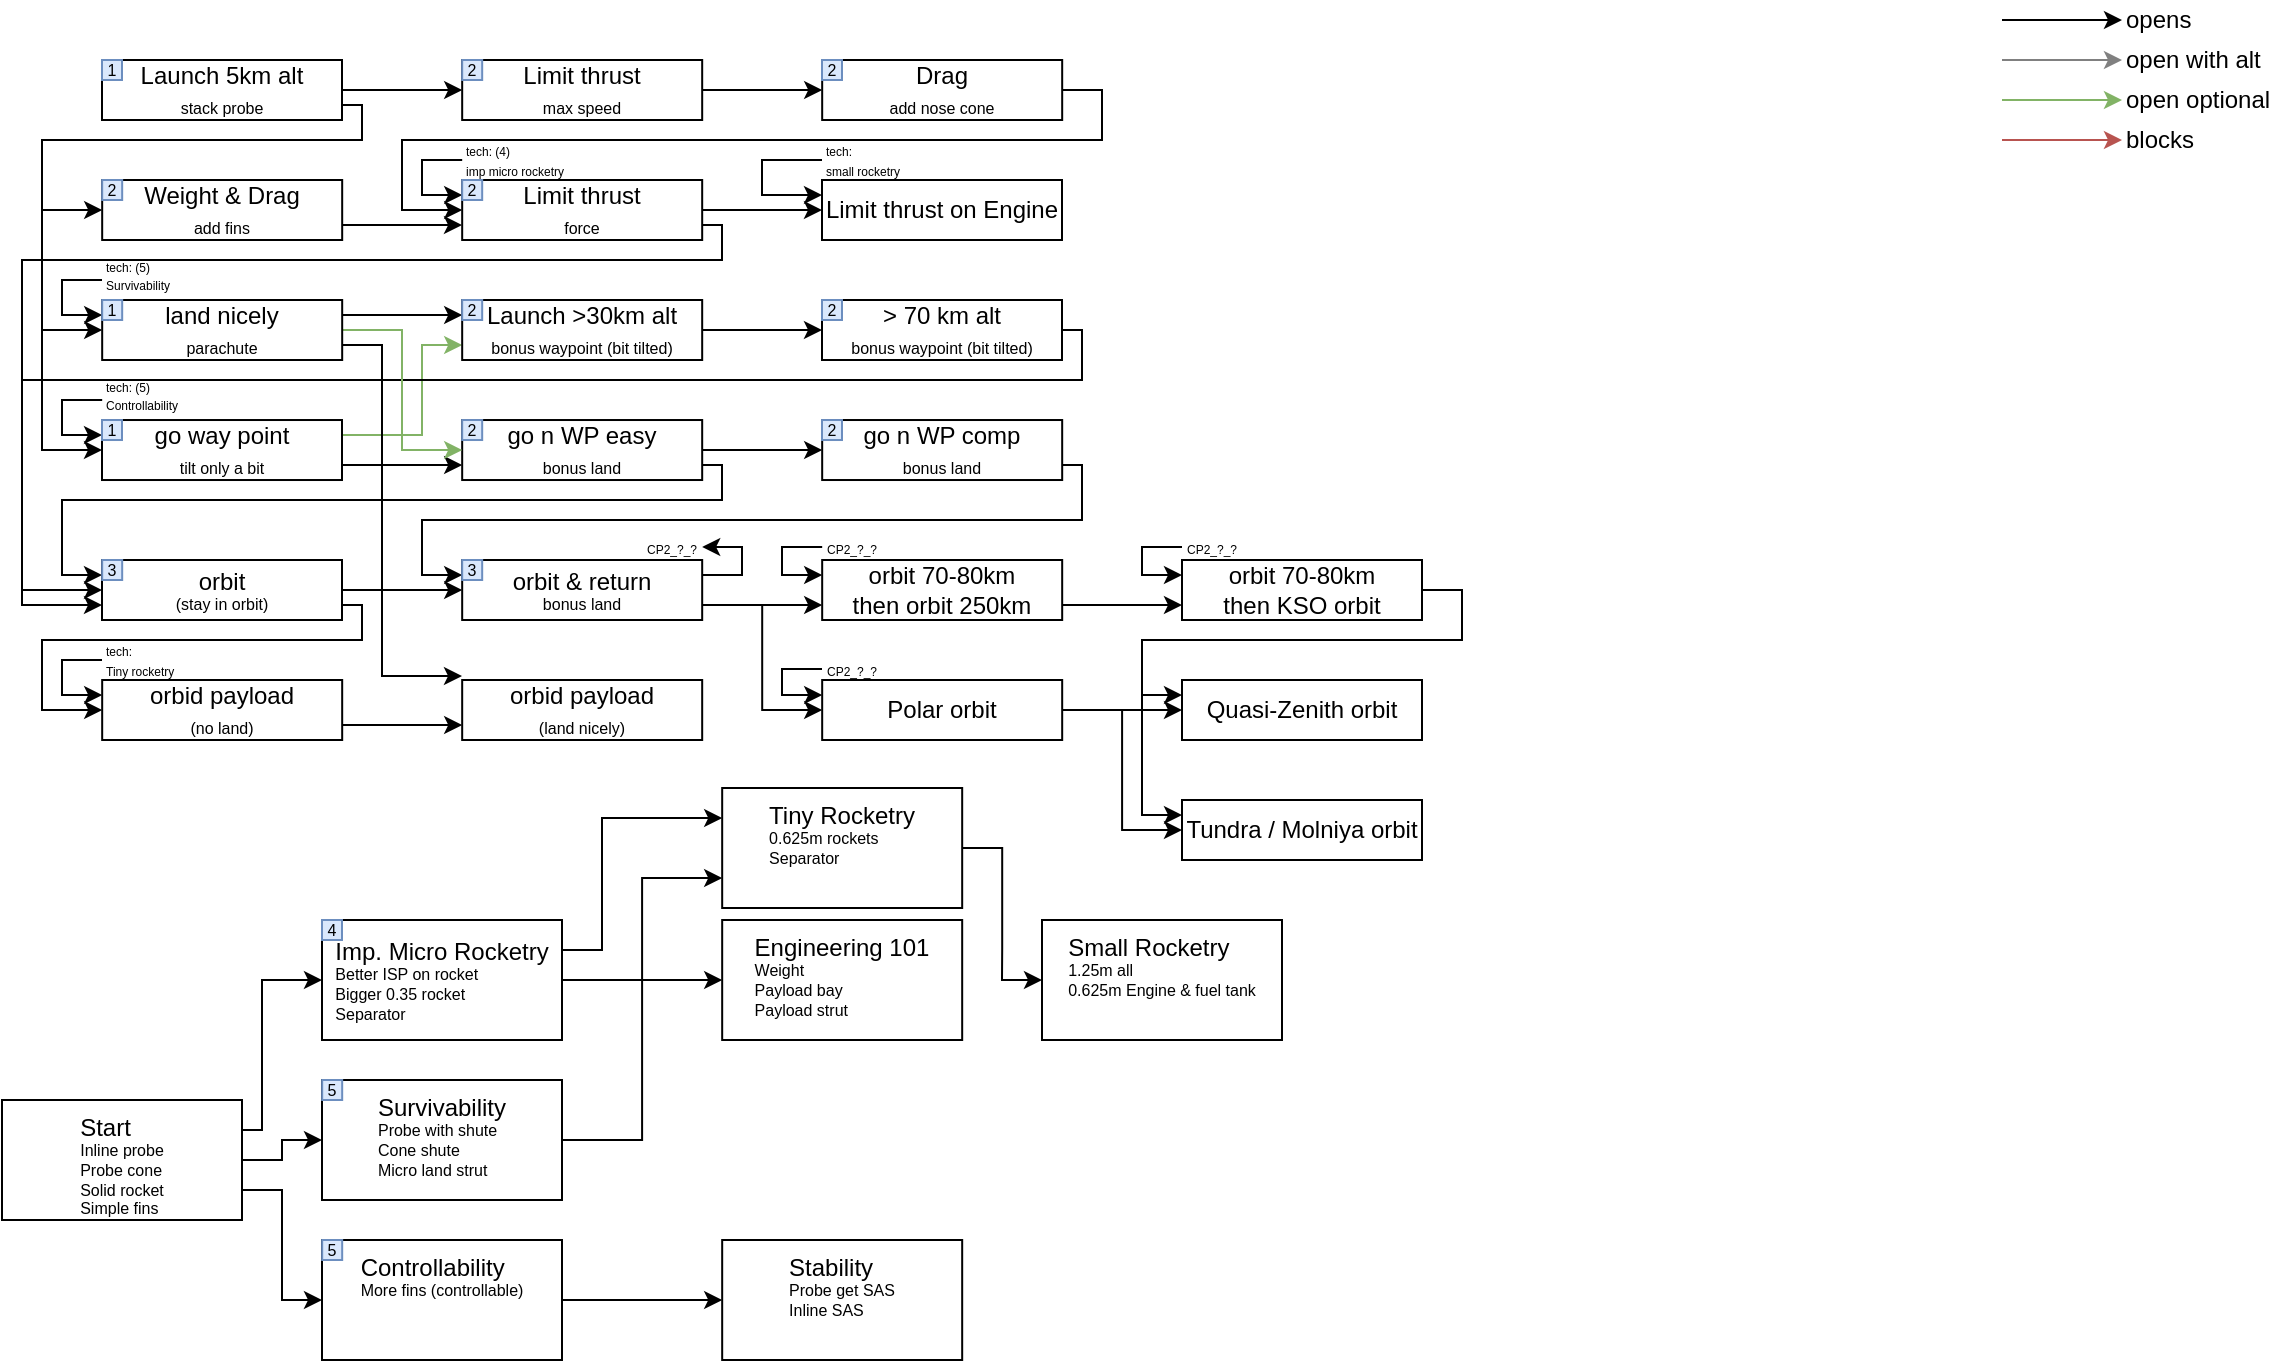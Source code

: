 <mxfile version="13.0.3" type="device"><diagram id="yrG2KUbBidxd4rhL5g-d" name="Page-1"><mxGraphModel dx="569" dy="329" grid="1" gridSize="10" guides="1" tooltips="1" connect="1" arrows="1" fold="1" page="1" pageScale="1" pageWidth="1169" pageHeight="827" math="0" shadow="0"><root><mxCell id="0"/><mxCell id="1" parent="0"/><mxCell id="3JY1nFL2cjk0xsdYXhQx-1" style="edgeStyle=orthogonalEdgeStyle;rounded=0;orthogonalLoop=1;jettySize=auto;html=1;exitX=1;exitY=0.5;exitDx=0;exitDy=0;entryX=0;entryY=0.5;entryDx=0;entryDy=0;" parent="1" source="SZwrO1sBdmlhg4WE2Vew-1" target="hjC5QdtEhdCF6qf9Yz2r-4" edge="1"><mxGeometry relative="1" as="geometry"><Array as="points"><mxPoint x="180" y="65"/><mxPoint x="180" y="65"/></Array></mxGeometry></mxCell><mxCell id="3JY1nFL2cjk0xsdYXhQx-4" style="edgeStyle=orthogonalEdgeStyle;rounded=0;orthogonalLoop=1;jettySize=auto;html=1;exitX=1;exitY=0.75;exitDx=0;exitDy=0;strokeColor=#000000;fontSize=8;entryX=0;entryY=0.5;entryDx=0;entryDy=0;" parent="1" source="SZwrO1sBdmlhg4WE2Vew-1" target="SZwrO1sBdmlhg4WE2Vew-2" edge="1"><mxGeometry relative="1" as="geometry"><mxPoint x="20" y="250" as="targetPoint"/><mxPoint x="170" y="62.5" as="sourcePoint"/><Array as="points"><mxPoint x="180" y="73"/><mxPoint x="180" y="90"/><mxPoint x="20" y="90"/><mxPoint x="20" y="245"/></Array></mxGeometry></mxCell><mxCell id="3JY1nFL2cjk0xsdYXhQx-45" style="edgeStyle=orthogonalEdgeStyle;rounded=0;orthogonalLoop=1;jettySize=auto;html=1;exitX=1;exitY=0.75;exitDx=0;exitDy=0;entryX=0;entryY=0.5;entryDx=0;entryDy=0;strokeColor=#000000;fontSize=8;" parent="1" source="SZwrO1sBdmlhg4WE2Vew-1" target="hjC5QdtEhdCF6qf9Yz2r-3" edge="1"><mxGeometry relative="1" as="geometry"><Array as="points"><mxPoint x="180" y="73"/><mxPoint x="180" y="90"/><mxPoint x="20" y="90"/><mxPoint x="20" y="125"/></Array></mxGeometry></mxCell><mxCell id="3JY1nFL2cjk0xsdYXhQx-51" style="edgeStyle=orthogonalEdgeStyle;rounded=0;orthogonalLoop=1;jettySize=auto;html=1;exitX=1;exitY=0.75;exitDx=0;exitDy=0;entryX=0;entryY=0.5;entryDx=0;entryDy=0;strokeColor=#000000;fontSize=8;" parent="1" source="SZwrO1sBdmlhg4WE2Vew-1" target="SZwrO1sBdmlhg4WE2Vew-22" edge="1"><mxGeometry relative="1" as="geometry"><mxPoint x="170" y="62.5" as="sourcePoint"/><Array as="points"><mxPoint x="180" y="73"/><mxPoint x="180" y="90"/><mxPoint x="20" y="90"/><mxPoint x="20" y="185"/></Array></mxGeometry></mxCell><mxCell id="SZwrO1sBdmlhg4WE2Vew-1" value="Launch 5km alt&lt;br style=&quot;font-size: 8px&quot;&gt;&lt;font style=&quot;font-size: 8px&quot;&gt;stack probe&lt;/font&gt;" style="rounded=0;whiteSpace=wrap;html=1;" parent="1" vertex="1"><mxGeometry x="50" y="50" width="120" height="30" as="geometry"/></mxCell><mxCell id="SZwrO1sBdmlhg4WE2Vew-34" style="edgeStyle=orthogonalEdgeStyle;rounded=0;orthogonalLoop=1;jettySize=auto;html=1;exitX=1;exitY=0.75;exitDx=0;exitDy=0;entryX=0;entryY=0.75;entryDx=0;entryDy=0;" parent="1" source="SZwrO1sBdmlhg4WE2Vew-2" target="SZwrO1sBdmlhg4WE2Vew-6" edge="1"><mxGeometry relative="1" as="geometry"><mxPoint x="205" y="270" as="targetPoint"/></mxGeometry></mxCell><mxCell id="3JY1nFL2cjk0xsdYXhQx-76" style="edgeStyle=orthogonalEdgeStyle;rounded=0;orthogonalLoop=1;jettySize=auto;html=1;exitX=1;exitY=0.25;exitDx=0;exitDy=0;entryX=0;entryY=0.75;entryDx=0;entryDy=0;strokeColor=#82b366;fontSize=8;fillColor=#d5e8d4;" parent="1" source="SZwrO1sBdmlhg4WE2Vew-2" target="SZwrO1sBdmlhg4WE2Vew-16" edge="1"><mxGeometry relative="1" as="geometry"><Array as="points"><mxPoint x="210" y="237"/><mxPoint x="210" y="193"/></Array></mxGeometry></mxCell><mxCell id="SZwrO1sBdmlhg4WE2Vew-2" value="go way point&lt;font style=&quot;font-size: 8px&quot;&gt;&lt;br&gt;&lt;/font&gt;&lt;span style=&quot;font-size: 8px&quot;&gt;tilt only a bit&lt;/span&gt;" style="rounded=0;whiteSpace=wrap;html=1;" parent="1" vertex="1"><mxGeometry x="50" y="230.01" width="120" height="30" as="geometry"/></mxCell><mxCell id="SZwrO1sBdmlhg4WE2Vew-31" style="edgeStyle=orthogonalEdgeStyle;rounded=0;orthogonalLoop=1;jettySize=auto;html=1;exitX=1;exitY=0.5;exitDx=0;exitDy=0;entryX=0;entryY=0.5;entryDx=0;entryDy=0;" parent="1" source="SZwrO1sBdmlhg4WE2Vew-6" target="SZwrO1sBdmlhg4WE2Vew-12" edge="1"><mxGeometry relative="1" as="geometry"/></mxCell><mxCell id="SZwrO1sBdmlhg4WE2Vew-6" value="go n WP easy&lt;br&gt;&lt;font style=&quot;font-size: 8px&quot;&gt;bonus land&lt;/font&gt;" style="rounded=0;whiteSpace=wrap;html=1;" parent="1" vertex="1"><mxGeometry x="230.09" y="230.01" width="120" height="30" as="geometry"/></mxCell><mxCell id="3JY1nFL2cjk0xsdYXhQx-10" style="edgeStyle=orthogonalEdgeStyle;rounded=0;orthogonalLoop=1;jettySize=auto;html=1;exitX=1;exitY=0.75;exitDx=0;exitDy=0;strokeColor=#000000;fontSize=8;entryX=0;entryY=0.25;entryDx=0;entryDy=0;" parent="1" source="SZwrO1sBdmlhg4WE2Vew-6" target="SZwrO1sBdmlhg4WE2Vew-49" edge="1"><mxGeometry relative="1" as="geometry"><mxPoint x="40" y="308" as="targetPoint"/><Array as="points"><mxPoint x="360" y="253"/><mxPoint x="360" y="270"/><mxPoint x="30" y="270"/><mxPoint x="30" y="308"/></Array></mxGeometry></mxCell><mxCell id="3JY1nFL2cjk0xsdYXhQx-81" style="edgeStyle=orthogonalEdgeStyle;rounded=0;orthogonalLoop=1;jettySize=auto;html=1;exitX=1;exitY=0.75;exitDx=0;exitDy=0;entryX=0;entryY=0.75;entryDx=0;entryDy=0;strokeColor=#000000;fontSize=8;" parent="1" source="SZwrO1sBdmlhg4WE2Vew-12" target="3JY1nFL2cjk0xsdYXhQx-78" edge="1"><mxGeometry relative="1" as="geometry"><Array as="points"><mxPoint x="540" y="253"/><mxPoint x="540" y="280"/><mxPoint x="210" y="280"/><mxPoint x="210" y="308"/></Array></mxGeometry></mxCell><mxCell id="SZwrO1sBdmlhg4WE2Vew-12" value="&lt;div&gt;go n WP comp&lt;/div&gt;&lt;font style=&quot;font-size: 8px&quot;&gt;bonus land&lt;/font&gt;" style="rounded=0;whiteSpace=wrap;html=1;" parent="1" vertex="1"><mxGeometry x="410.09" y="230.01" width="120" height="30" as="geometry"/></mxCell><mxCell id="SZwrO1sBdmlhg4WE2Vew-39" style="edgeStyle=orthogonalEdgeStyle;rounded=0;orthogonalLoop=1;jettySize=auto;html=1;exitX=1;exitY=0.5;exitDx=0;exitDy=0;entryX=0;entryY=0.5;entryDx=0;entryDy=0;" parent="1" source="SZwrO1sBdmlhg4WE2Vew-16" target="SZwrO1sBdmlhg4WE2Vew-18" edge="1"><mxGeometry relative="1" as="geometry"/></mxCell><mxCell id="SZwrO1sBdmlhg4WE2Vew-16" value="Launch &amp;gt;30km alt&lt;br style=&quot;font-size: 8px&quot;&gt;&lt;font style=&quot;font-size: 8px&quot;&gt;bonus waypoint (bit tilted)&lt;/font&gt;" style="rounded=0;whiteSpace=wrap;html=1;" parent="1" vertex="1"><mxGeometry x="230.09" y="170" width="120" height="30" as="geometry"/></mxCell><mxCell id="3JY1nFL2cjk0xsdYXhQx-11" style="edgeStyle=orthogonalEdgeStyle;rounded=0;orthogonalLoop=1;jettySize=auto;html=1;exitX=1;exitY=0.5;exitDx=0;exitDy=0;strokeColor=#000000;fontSize=8;entryX=0;entryY=0.75;entryDx=0;entryDy=0;" parent="1" source="SZwrO1sBdmlhg4WE2Vew-18" target="SZwrO1sBdmlhg4WE2Vew-49" edge="1"><mxGeometry relative="1" as="geometry"><mxPoint x="40" y="323" as="targetPoint"/><Array as="points"><mxPoint x="540" y="185"/><mxPoint x="540" y="210"/><mxPoint x="10" y="210"/><mxPoint x="10" y="323"/></Array></mxGeometry></mxCell><mxCell id="SZwrO1sBdmlhg4WE2Vew-18" value="&amp;gt; 70 km alt&lt;br style=&quot;font-size: 8px&quot;&gt;&lt;font style=&quot;font-size: 8px&quot;&gt;bonus waypoint (bit tilted)&lt;/font&gt;" style="rounded=0;whiteSpace=wrap;html=1;" parent="1" vertex="1"><mxGeometry x="410" y="170" width="120" height="30" as="geometry"/></mxCell><mxCell id="SZwrO1sBdmlhg4WE2Vew-52" style="edgeStyle=orthogonalEdgeStyle;rounded=0;orthogonalLoop=1;jettySize=auto;html=1;exitX=1;exitY=0.5;exitDx=0;exitDy=0;entryX=0;entryY=0.5;entryDx=0;entryDy=0;strokeColor=#82b366;fillColor=#d5e8d4;" parent="1" source="SZwrO1sBdmlhg4WE2Vew-22" target="SZwrO1sBdmlhg4WE2Vew-6" edge="1"><mxGeometry relative="1" as="geometry"><Array as="points"><mxPoint x="200" y="185"/><mxPoint x="200" y="245"/></Array></mxGeometry></mxCell><mxCell id="SZwrO1sBdmlhg4WE2Vew-88" style="edgeStyle=orthogonalEdgeStyle;rounded=0;orthogonalLoop=1;jettySize=auto;html=1;exitX=1;exitY=0.75;exitDx=0;exitDy=0;strokeColor=#000000;" parent="1" source="SZwrO1sBdmlhg4WE2Vew-22" edge="1"><mxGeometry relative="1" as="geometry"><Array as="points"><mxPoint x="190" y="193"/><mxPoint x="190" y="358"/></Array><mxPoint x="230" y="358" as="targetPoint"/></mxGeometry></mxCell><mxCell id="3JY1nFL2cjk0xsdYXhQx-3" style="edgeStyle=orthogonalEdgeStyle;rounded=0;orthogonalLoop=1;jettySize=auto;html=1;exitX=1;exitY=0.25;exitDx=0;exitDy=0;entryX=0;entryY=0.25;entryDx=0;entryDy=0;fontSize=8;strokeColor=#000000;fillColor=#d5e8d4;" parent="1" source="SZwrO1sBdmlhg4WE2Vew-22" target="SZwrO1sBdmlhg4WE2Vew-16" edge="1"><mxGeometry relative="1" as="geometry"><Array as="points"/></mxGeometry></mxCell><mxCell id="SZwrO1sBdmlhg4WE2Vew-22" value="land nicely&lt;br style=&quot;font-size: 8px&quot;&gt;&lt;font style=&quot;font-size: 8px&quot;&gt;parachute&lt;/font&gt;" style="rounded=0;whiteSpace=wrap;html=1;" parent="1" vertex="1"><mxGeometry x="50.09" y="170" width="120" height="30" as="geometry"/></mxCell><mxCell id="SZwrO1sBdmlhg4WE2Vew-35" style="edgeStyle=orthogonalEdgeStyle;rounded=0;orthogonalLoop=1;jettySize=auto;html=1;exitX=0.5;exitY=1;exitDx=0;exitDy=0;" parent="1" source="SZwrO1sBdmlhg4WE2Vew-16" target="SZwrO1sBdmlhg4WE2Vew-16" edge="1"><mxGeometry relative="1" as="geometry"/></mxCell><mxCell id="SZwrO1sBdmlhg4WE2Vew-83" style="edgeStyle=orthogonalEdgeStyle;rounded=0;orthogonalLoop=1;jettySize=auto;html=1;exitX=1;exitY=0.5;exitDx=0;exitDy=0;entryX=0;entryY=0.5;entryDx=0;entryDy=0;strokeColor=#000000;" parent="1" source="SZwrO1sBdmlhg4WE2Vew-49" target="SZwrO1sBdmlhg4WE2Vew-81" edge="1"><mxGeometry relative="1" as="geometry"/></mxCell><mxCell id="3JY1nFL2cjk0xsdYXhQx-15" style="edgeStyle=orthogonalEdgeStyle;rounded=0;orthogonalLoop=1;jettySize=auto;html=1;exitX=1;exitY=0.75;exitDx=0;exitDy=0;entryX=0;entryY=0.5;entryDx=0;entryDy=0;strokeColor=#000000;fontSize=8;" parent="1" source="SZwrO1sBdmlhg4WE2Vew-49" target="SZwrO1sBdmlhg4WE2Vew-84" edge="1"><mxGeometry relative="1" as="geometry"><Array as="points"><mxPoint x="180" y="323"/><mxPoint x="180" y="340"/><mxPoint x="20" y="340"/><mxPoint x="20" y="375"/></Array></mxGeometry></mxCell><mxCell id="SZwrO1sBdmlhg4WE2Vew-49" value="&lt;div&gt;orbit&lt;/div&gt;&lt;div style=&quot;font-size: 8px&quot;&gt;(stay in orbit)&lt;br&gt;&lt;/div&gt;" style="rounded=0;whiteSpace=wrap;html=1;" parent="1" vertex="1"><mxGeometry x="50" y="300" width="120" height="30" as="geometry"/></mxCell><mxCell id="SZwrO1sBdmlhg4WE2Vew-93" style="edgeStyle=orthogonalEdgeStyle;rounded=0;orthogonalLoop=1;jettySize=auto;html=1;exitX=1;exitY=0.75;exitDx=0;exitDy=0;entryX=0;entryY=0.75;entryDx=0;entryDy=0;strokeColor=#000000;" parent="1" source="SZwrO1sBdmlhg4WE2Vew-81" target="SZwrO1sBdmlhg4WE2Vew-90" edge="1"><mxGeometry relative="1" as="geometry"/></mxCell><mxCell id="SZwrO1sBdmlhg4WE2Vew-101" style="edgeStyle=orthogonalEdgeStyle;rounded=0;orthogonalLoop=1;jettySize=auto;html=1;exitX=1;exitY=0.75;exitDx=0;exitDy=0;entryX=0;entryY=0.5;entryDx=0;entryDy=0;strokeColor=#000000;" parent="1" source="SZwrO1sBdmlhg4WE2Vew-81" target="SZwrO1sBdmlhg4WE2Vew-99" edge="1"><mxGeometry relative="1" as="geometry"/></mxCell><mxCell id="3JY1nFL2cjk0xsdYXhQx-20" style="edgeStyle=orthogonalEdgeStyle;rounded=0;orthogonalLoop=1;jettySize=auto;html=1;exitX=1;exitY=0.25;exitDx=0;exitDy=0;strokeColor=#000000;fontSize=8;entryX=1;entryY=0.5;entryDx=0;entryDy=0;" parent="1" source="SZwrO1sBdmlhg4WE2Vew-81" target="3JY1nFL2cjk0xsdYXhQx-21" edge="1"><mxGeometry relative="1" as="geometry"><mxPoint x="370" y="308" as="targetPoint"/><Array as="points"><mxPoint x="370" y="307"/><mxPoint x="370" y="293"/></Array></mxGeometry></mxCell><mxCell id="SZwrO1sBdmlhg4WE2Vew-81" value="&lt;div&gt;orbit &amp;amp; return&lt;br&gt;&lt;/div&gt;&lt;div style=&quot;font-size: 8px&quot;&gt;bonus land&lt;br&gt;&lt;/div&gt;" style="rounded=0;whiteSpace=wrap;html=1;" parent="1" vertex="1"><mxGeometry x="230.09" y="300" width="120" height="30" as="geometry"/></mxCell><mxCell id="SZwrO1sBdmlhg4WE2Vew-96" value="" style="edgeStyle=orthogonalEdgeStyle;rounded=0;orthogonalLoop=1;jettySize=auto;html=1;strokeColor=#000000;exitX=1;exitY=0.75;exitDx=0;exitDy=0;entryX=0;entryY=0.75;entryDx=0;entryDy=0;" parent="1" source="SZwrO1sBdmlhg4WE2Vew-90" target="SZwrO1sBdmlhg4WE2Vew-95" edge="1"><mxGeometry relative="1" as="geometry"/></mxCell><mxCell id="SZwrO1sBdmlhg4WE2Vew-90" value="orbit 70-80km&lt;br&gt;then orbit 250km" style="rounded=0;whiteSpace=wrap;html=1;" parent="1" vertex="1"><mxGeometry x="410.09" y="300" width="120" height="30" as="geometry"/></mxCell><mxCell id="3JY1nFL2cjk0xsdYXhQx-16" style="edgeStyle=orthogonalEdgeStyle;rounded=0;orthogonalLoop=1;jettySize=auto;html=1;exitX=1;exitY=0.5;exitDx=0;exitDy=0;entryX=0;entryY=0.25;entryDx=0;entryDy=0;strokeColor=#000000;fontSize=8;" parent="1" source="SZwrO1sBdmlhg4WE2Vew-95" target="SZwrO1sBdmlhg4WE2Vew-100" edge="1"><mxGeometry relative="1" as="geometry"><Array as="points"><mxPoint x="730" y="315"/><mxPoint x="730" y="340"/><mxPoint x="570" y="340"/><mxPoint x="570" y="368"/></Array></mxGeometry></mxCell><mxCell id="3JY1nFL2cjk0xsdYXhQx-17" style="edgeStyle=orthogonalEdgeStyle;rounded=0;orthogonalLoop=1;jettySize=auto;html=1;exitX=1;exitY=0.5;exitDx=0;exitDy=0;strokeColor=#000000;fontSize=8;entryX=0;entryY=0.25;entryDx=0;entryDy=0;" parent="1" source="SZwrO1sBdmlhg4WE2Vew-95" target="SZwrO1sBdmlhg4WE2Vew-102" edge="1"><mxGeometry relative="1" as="geometry"><mxPoint x="580" y="428" as="targetPoint"/><Array as="points"><mxPoint x="730" y="315"/><mxPoint x="730" y="340"/><mxPoint x="570" y="340"/><mxPoint x="570" y="428"/></Array></mxGeometry></mxCell><mxCell id="SZwrO1sBdmlhg4WE2Vew-95" value="orbit 70-80km&lt;div&gt;then KSO orbit&lt;/div&gt;" style="rounded=0;whiteSpace=wrap;html=1;" parent="1" vertex="1"><mxGeometry x="590" y="300" width="120" height="30" as="geometry"/></mxCell><mxCell id="SZwrO1sBdmlhg4WE2Vew-89" style="edgeStyle=orthogonalEdgeStyle;rounded=0;orthogonalLoop=1;jettySize=auto;html=1;exitX=1;exitY=0.75;exitDx=0;exitDy=0;entryX=0;entryY=0.75;entryDx=0;entryDy=0;strokeColor=#000000;" parent="1" source="SZwrO1sBdmlhg4WE2Vew-84" target="SZwrO1sBdmlhg4WE2Vew-87" edge="1"><mxGeometry relative="1" as="geometry"/></mxCell><mxCell id="SZwrO1sBdmlhg4WE2Vew-84" value="&lt;div&gt;orbid payload&lt;/div&gt;&lt;div&gt;&lt;font style=&quot;font-size: 8px&quot;&gt;(no land)&lt;/font&gt;&lt;br&gt;&lt;/div&gt;" style="rounded=0;whiteSpace=wrap;html=1;" parent="1" vertex="1"><mxGeometry x="50.09" y="360" width="120" height="30" as="geometry"/></mxCell><mxCell id="SZwrO1sBdmlhg4WE2Vew-87" value="&lt;div&gt;orbid payload&lt;/div&gt;&lt;div&gt;&lt;font style=&quot;font-size: 8px&quot;&gt;(land nicely)&lt;/font&gt;&lt;br&gt;&lt;/div&gt;" style="rounded=0;whiteSpace=wrap;html=1;" parent="1" vertex="1"><mxGeometry x="230.09" y="360" width="120" height="30" as="geometry"/></mxCell><mxCell id="3JY1nFL2cjk0xsdYXhQx-18" style="edgeStyle=orthogonalEdgeStyle;rounded=0;orthogonalLoop=1;jettySize=auto;html=1;exitX=1;exitY=0.5;exitDx=0;exitDy=0;entryX=0;entryY=0.5;entryDx=0;entryDy=0;strokeColor=#000000;fontSize=8;" parent="1" source="SZwrO1sBdmlhg4WE2Vew-99" target="SZwrO1sBdmlhg4WE2Vew-100" edge="1"><mxGeometry relative="1" as="geometry"/></mxCell><mxCell id="3JY1nFL2cjk0xsdYXhQx-19" style="edgeStyle=orthogonalEdgeStyle;rounded=0;orthogonalLoop=1;jettySize=auto;html=1;exitX=1;exitY=0.5;exitDx=0;exitDy=0;entryX=0;entryY=0.5;entryDx=0;entryDy=0;strokeColor=#000000;fontSize=8;" parent="1" source="SZwrO1sBdmlhg4WE2Vew-99" target="SZwrO1sBdmlhg4WE2Vew-102" edge="1"><mxGeometry relative="1" as="geometry"/></mxCell><mxCell id="SZwrO1sBdmlhg4WE2Vew-99" value="Polar orbit" style="rounded=0;whiteSpace=wrap;html=1;" parent="1" vertex="1"><mxGeometry x="410.09" y="360" width="120" height="30" as="geometry"/></mxCell><mxCell id="SZwrO1sBdmlhg4WE2Vew-100" value="Quasi-Zenith orbit" style="rounded=0;whiteSpace=wrap;html=1;" parent="1" vertex="1"><mxGeometry x="590" y="360" width="120" height="30" as="geometry"/></mxCell><mxCell id="SZwrO1sBdmlhg4WE2Vew-102" value="Tundra / Molniya orbit" style="rounded=0;whiteSpace=wrap;html=1;" parent="1" vertex="1"><mxGeometry x="590" y="420" width="120" height="30" as="geometry"/></mxCell><mxCell id="SZwrO1sBdmlhg4WE2Vew-111" style="edgeStyle=orthogonalEdgeStyle;rounded=0;orthogonalLoop=1;jettySize=auto;html=1;exitX=1;exitY=0.75;exitDx=0;exitDy=0;entryX=0;entryY=0.5;entryDx=0;entryDy=0;strokeColor=#000000;" parent="1" source="SZwrO1sBdmlhg4WE2Vew-105" target="SZwrO1sBdmlhg4WE2Vew-106" edge="1"><mxGeometry relative="1" as="geometry"><Array as="points"><mxPoint x="140" y="615"/><mxPoint x="140" y="670"/></Array></mxGeometry></mxCell><mxCell id="SZwrO1sBdmlhg4WE2Vew-112" style="edgeStyle=orthogonalEdgeStyle;rounded=0;orthogonalLoop=1;jettySize=auto;html=1;exitX=1;exitY=0.5;exitDx=0;exitDy=0;entryX=0;entryY=0.5;entryDx=0;entryDy=0;strokeColor=#000000;" parent="1" source="SZwrO1sBdmlhg4WE2Vew-105" target="SZwrO1sBdmlhg4WE2Vew-107" edge="1"><mxGeometry relative="1" as="geometry"><Array as="points"><mxPoint x="140" y="600"/><mxPoint x="140" y="590"/></Array></mxGeometry></mxCell><mxCell id="SZwrO1sBdmlhg4WE2Vew-113" style="edgeStyle=orthogonalEdgeStyle;rounded=0;orthogonalLoop=1;jettySize=auto;html=1;exitX=1;exitY=0.5;exitDx=0;exitDy=0;entryX=0;entryY=0.5;entryDx=0;entryDy=0;strokeColor=#000000;" parent="1" source="SZwrO1sBdmlhg4WE2Vew-109" target="SZwrO1sBdmlhg4WE2Vew-110" edge="1"><mxGeometry relative="1" as="geometry"><Array as="points"><mxPoint x="310" y="510"/><mxPoint x="310" y="510"/></Array></mxGeometry></mxCell><mxCell id="SZwrO1sBdmlhg4WE2Vew-114" style="edgeStyle=orthogonalEdgeStyle;rounded=0;orthogonalLoop=1;jettySize=auto;html=1;exitX=1;exitY=0.25;exitDx=0;exitDy=0;strokeColor=#000000;" parent="1" source="SZwrO1sBdmlhg4WE2Vew-105" target="SZwrO1sBdmlhg4WE2Vew-109" edge="1"><mxGeometry relative="1" as="geometry"><Array as="points"><mxPoint x="130" y="585"/><mxPoint x="130" y="510"/></Array></mxGeometry></mxCell><mxCell id="SZwrO1sBdmlhg4WE2Vew-105" value="&lt;div style=&quot;text-align: left&quot;&gt;&lt;font style=&quot;font-size: 12px&quot;&gt;Start&lt;/font&gt;&lt;/div&gt;&lt;span style=&quot;text-align: left&quot;&gt;Inline probe&lt;br&gt;&lt;/span&gt;&lt;div style=&quot;text-align: left ; font-size: 8px&quot;&gt;&lt;font style=&quot;font-size: 8px&quot;&gt;&lt;font style=&quot;font-size: 8px&quot;&gt;Probe cone&lt;/font&gt;&lt;br style=&quot;font-size: 8px&quot;&gt;&lt;/font&gt;&lt;/div&gt;&lt;div style=&quot;text-align: left ; font-size: 8px&quot;&gt;&lt;font style=&quot;font-size: 8px&quot;&gt;&lt;font style=&quot;font-size: 8px&quot;&gt;Solid rocket&lt;/font&gt;&lt;/font&gt;&lt;/div&gt;&lt;div style=&quot;text-align: left ; font-size: 8px&quot;&gt;&lt;font style=&quot;font-size: 8px&quot;&gt;&lt;font style=&quot;font-size: 8px&quot;&gt;Simple fins&lt;/font&gt;&lt;/font&gt;&lt;/div&gt;" style="rounded=0;whiteSpace=wrap;html=1;fontSize=8;verticalAlign=top;" parent="1" vertex="1"><mxGeometry y="570" width="120" height="60" as="geometry"/></mxCell><mxCell id="M4nwzfkNvxjOx-hK2zbK-6" style="edgeStyle=orthogonalEdgeStyle;rounded=0;orthogonalLoop=1;jettySize=auto;html=1;exitX=1;exitY=0.5;exitDx=0;exitDy=0;entryX=0;entryY=0.5;entryDx=0;entryDy=0;" edge="1" parent="1" source="SZwrO1sBdmlhg4WE2Vew-106" target="M4nwzfkNvxjOx-hK2zbK-5"><mxGeometry relative="1" as="geometry"/></mxCell><mxCell id="SZwrO1sBdmlhg4WE2Vew-106" value="&lt;div style=&quot;text-align: left&quot;&gt;&lt;span style=&quot;font-size: 12px&quot;&gt;Controllability&lt;/span&gt;&lt;/div&gt;&lt;div style=&quot;text-align: left ; font-size: 8px&quot;&gt;&lt;font style=&quot;font-size: 8px&quot;&gt;More fins (controllable)&lt;/font&gt;&lt;/div&gt;&lt;div style=&quot;text-align: left ; font-size: 8px&quot;&gt;&lt;br&gt;&lt;/div&gt;" style="rounded=0;whiteSpace=wrap;html=1;align=center;labelPosition=center;verticalLabelPosition=middle;verticalAlign=top;fontSize=8;" parent="1" vertex="1"><mxGeometry x="160" y="640" width="120" height="60" as="geometry"/></mxCell><mxCell id="M4nwzfkNvxjOx-hK2zbK-7" style="edgeStyle=orthogonalEdgeStyle;rounded=0;orthogonalLoop=1;jettySize=auto;html=1;exitX=1;exitY=0.5;exitDx=0;exitDy=0;entryX=0;entryY=0.75;entryDx=0;entryDy=0;" edge="1" parent="1" source="SZwrO1sBdmlhg4WE2Vew-107" target="3JY1nFL2cjk0xsdYXhQx-34"><mxGeometry relative="1" as="geometry"/></mxCell><mxCell id="SZwrO1sBdmlhg4WE2Vew-107" value="&lt;div style=&quot;text-align: left&quot;&gt;&lt;font style=&quot;font-size: 12px&quot;&gt;Survivability&lt;/font&gt;&lt;/div&gt;&lt;div style=&quot;text-align: left ; font-size: 8px&quot;&gt;&lt;font style=&quot;font-size: 8px&quot;&gt;Probe with shute&lt;/font&gt;&lt;/div&gt;&lt;div style=&quot;text-align: left ; font-size: 8px&quot;&gt;&lt;font style=&quot;font-size: 8px&quot;&gt;Cone shute&lt;/font&gt;&lt;br style=&quot;font-size: 8px&quot;&gt;&lt;/div&gt;&lt;font style=&quot;font-size: 8px&quot;&gt;&lt;div style=&quot;text-align: left&quot;&gt;&lt;span&gt;Micro land strut&lt;/span&gt;&lt;/div&gt;&lt;/font&gt;" style="rounded=0;whiteSpace=wrap;html=1;fontSize=8;verticalAlign=top;" parent="1" vertex="1"><mxGeometry x="160" y="560" width="120" height="60" as="geometry"/></mxCell><mxCell id="3JY1nFL2cjk0xsdYXhQx-35" style="edgeStyle=orthogonalEdgeStyle;rounded=0;orthogonalLoop=1;jettySize=auto;html=1;exitX=1;exitY=0.25;exitDx=0;exitDy=0;strokeColor=#000000;fontSize=8;entryX=0;entryY=0.25;entryDx=0;entryDy=0;" parent="1" source="SZwrO1sBdmlhg4WE2Vew-109" target="3JY1nFL2cjk0xsdYXhQx-34" edge="1"><mxGeometry relative="1" as="geometry"><mxPoint x="330" y="495" as="targetPoint"/><Array as="points"><mxPoint x="300" y="495"/><mxPoint x="300" y="429"/></Array></mxGeometry></mxCell><mxCell id="SZwrO1sBdmlhg4WE2Vew-109" value="&lt;div style=&quot;text-align: left&quot;&gt;&lt;font style=&quot;font-size: 12px&quot;&gt;Imp. Micro Rocketry&lt;/font&gt;&lt;/div&gt;&lt;div style=&quot;text-align: left ; font-size: 8px&quot;&gt;&lt;font style=&quot;font-size: 8px&quot;&gt;Better ISP on rocket&lt;/font&gt;&lt;/div&gt;&lt;div style=&quot;text-align: left ; font-size: 8px&quot;&gt;Bigger 0.35 rocket&lt;/div&gt;&lt;div style=&quot;text-align: left ; font-size: 8px&quot;&gt;&lt;font style=&quot;font-size: 8px&quot;&gt;Separator&lt;/font&gt;&lt;/div&gt;" style="rounded=0;whiteSpace=wrap;html=1;fontSize=8;verticalAlign=middle;" parent="1" vertex="1"><mxGeometry x="160" y="480" width="120" height="60" as="geometry"/></mxCell><mxCell id="SZwrO1sBdmlhg4WE2Vew-110" value="&lt;div style=&quot;text-align: left&quot;&gt;&lt;span style=&quot;font-size: 12px&quot;&gt;Engineering 101&lt;/span&gt;&lt;/div&gt;&lt;div style=&quot;text-align: left ; font-size: 8px&quot;&gt;Weight&lt;/div&gt;&lt;div style=&quot;text-align: left ; font-size: 8px&quot;&gt;Payload bay&lt;/div&gt;&lt;div style=&quot;text-align: left ; font-size: 8px&quot;&gt;Payload strut&lt;/div&gt;" style="rounded=0;whiteSpace=wrap;html=1;fontSize=8;verticalAlign=top;align=center;" parent="1" vertex="1"><mxGeometry x="360.09" y="480" width="120" height="60" as="geometry"/></mxCell><mxCell id="3JY1nFL2cjk0xsdYXhQx-12" style="edgeStyle=orthogonalEdgeStyle;rounded=0;orthogonalLoop=1;jettySize=auto;html=1;exitX=1;exitY=0.75;exitDx=0;exitDy=0;strokeColor=#000000;fontSize=8;entryX=0;entryY=0.5;entryDx=0;entryDy=0;" parent="1" source="3JY1nFL2cjk0xsdYXhQx-39" target="SZwrO1sBdmlhg4WE2Vew-49" edge="1"><mxGeometry relative="1" as="geometry"><mxPoint x="170.09" y="122.5" as="sourcePoint"/><mxPoint x="40" y="323" as="targetPoint"/><Array as="points"><mxPoint x="360" y="133"/><mxPoint x="360" y="150"/><mxPoint x="10" y="150"/><mxPoint x="10" y="315"/></Array></mxGeometry></mxCell><mxCell id="M4nwzfkNvxjOx-hK2zbK-3" style="edgeStyle=orthogonalEdgeStyle;rounded=0;orthogonalLoop=1;jettySize=auto;html=1;exitX=1;exitY=0.75;exitDx=0;exitDy=0;" edge="1" parent="1" source="hjC5QdtEhdCF6qf9Yz2r-3"><mxGeometry relative="1" as="geometry"><mxPoint x="230" y="132.55" as="targetPoint"/></mxGeometry></mxCell><mxCell id="hjC5QdtEhdCF6qf9Yz2r-3" value="Weight &amp;amp; Drag&lt;br style=&quot;font-size: 8px&quot;&gt;&lt;font style=&quot;font-size: 8px&quot;&gt;add fins&lt;/font&gt;" style="rounded=0;whiteSpace=wrap;html=1;" parent="1" vertex="1"><mxGeometry x="50.09" y="110" width="120" height="30" as="geometry"/></mxCell><mxCell id="3JY1nFL2cjk0xsdYXhQx-44" style="edgeStyle=orthogonalEdgeStyle;rounded=0;orthogonalLoop=1;jettySize=auto;html=1;exitX=1;exitY=0.5;exitDx=0;exitDy=0;entryX=0;entryY=0.5;entryDx=0;entryDy=0;strokeColor=#000000;fontSize=8;" parent="1" source="hjC5QdtEhdCF6qf9Yz2r-4" target="3JY1nFL2cjk0xsdYXhQx-43" edge="1"><mxGeometry relative="1" as="geometry"/></mxCell><mxCell id="hjC5QdtEhdCF6qf9Yz2r-4" value="Limit thrust&lt;br style=&quot;font-size: 8px&quot;&gt;&lt;font style=&quot;font-size: 8px&quot;&gt;max speed&lt;/font&gt;" style="rounded=0;whiteSpace=wrap;html=1;" parent="1" vertex="1"><mxGeometry x="230.09" y="50" width="120" height="30" as="geometry"/></mxCell><mxCell id="3JY1nFL2cjk0xsdYXhQx-13" value="Limit thrust on Engine" style="rounded=0;whiteSpace=wrap;html=1;" parent="1" vertex="1"><mxGeometry x="410" y="110" width="120" height="30" as="geometry"/></mxCell><mxCell id="3JY1nFL2cjk0xsdYXhQx-21" value="&lt;font style=&quot;font-size: 6px&quot;&gt;CP2_?_?&lt;/font&gt;" style="text;html=1;strokeColor=none;fillColor=none;align=center;verticalAlign=middle;whiteSpace=wrap;rounded=0;fontSize=8;" parent="1" vertex="1"><mxGeometry x="320.09" y="289" width="30" height="9" as="geometry"/></mxCell><mxCell id="3JY1nFL2cjk0xsdYXhQx-23" style="edgeStyle=orthogonalEdgeStyle;rounded=0;orthogonalLoop=1;jettySize=auto;html=1;exitX=0;exitY=0.5;exitDx=0;exitDy=0;strokeColor=#000000;fontSize=8;entryX=0;entryY=0.25;entryDx=0;entryDy=0;" parent="1" source="3JY1nFL2cjk0xsdYXhQx-22" target="3JY1nFL2cjk0xsdYXhQx-13" edge="1"><mxGeometry relative="1" as="geometry"><mxPoint x="400" y="118" as="targetPoint"/><Array as="points"><mxPoint x="380" y="100"/><mxPoint x="380" y="118"/></Array></mxGeometry></mxCell><mxCell id="3JY1nFL2cjk0xsdYXhQx-22" value="&lt;font style=&quot;line-height: 100%&quot;&gt;&lt;font style=&quot;font-size: 6px&quot;&gt;tech:&lt;br&gt;small rocketry&lt;/font&gt;&lt;br&gt;&lt;/font&gt;" style="text;html=1;strokeColor=none;fillColor=none;align=left;verticalAlign=middle;whiteSpace=wrap;rounded=0;fontSize=8;spacing=2;" parent="1" vertex="1"><mxGeometry x="410" y="90" width="40" height="20" as="geometry"/></mxCell><mxCell id="3JY1nFL2cjk0xsdYXhQx-25" style="edgeStyle=orthogonalEdgeStyle;rounded=0;orthogonalLoop=1;jettySize=auto;html=1;exitX=0;exitY=0.5;exitDx=0;exitDy=0;strokeColor=#000000;fontSize=8;entryX=0;entryY=0.25;entryDx=0;entryDy=0;" parent="1" source="3JY1nFL2cjk0xsdYXhQx-24" target="SZwrO1sBdmlhg4WE2Vew-95" edge="1"><mxGeometry relative="1" as="geometry"><mxPoint x="580" y="300" as="targetPoint"/><Array as="points"><mxPoint x="570" y="294"/><mxPoint x="570" y="308"/></Array></mxGeometry></mxCell><mxCell id="3JY1nFL2cjk0xsdYXhQx-24" value="&lt;font style=&quot;font-size: 6px&quot;&gt;CP2_?_?&lt;/font&gt;" style="text;html=1;strokeColor=none;fillColor=none;align=center;verticalAlign=middle;whiteSpace=wrap;rounded=0;fontSize=8;" parent="1" vertex="1"><mxGeometry x="590" y="289" width="30" height="9" as="geometry"/></mxCell><mxCell id="3JY1nFL2cjk0xsdYXhQx-27" style="edgeStyle=orthogonalEdgeStyle;rounded=0;orthogonalLoop=1;jettySize=auto;html=1;exitX=0;exitY=0.5;exitDx=0;exitDy=0;strokeColor=#000000;fontSize=8;entryX=0;entryY=0.25;entryDx=0;entryDy=0;" parent="1" source="3JY1nFL2cjk0xsdYXhQx-26" target="SZwrO1sBdmlhg4WE2Vew-90" edge="1"><mxGeometry relative="1" as="geometry"><mxPoint x="390" y="308" as="targetPoint"/><Array as="points"><mxPoint x="390" y="294"/><mxPoint x="390" y="308"/></Array></mxGeometry></mxCell><mxCell id="3JY1nFL2cjk0xsdYXhQx-26" value="&lt;font style=&quot;font-size: 6px&quot;&gt;CP2_?_?&lt;/font&gt;" style="text;html=1;strokeColor=none;fillColor=none;align=center;verticalAlign=middle;whiteSpace=wrap;rounded=0;fontSize=8;" parent="1" vertex="1"><mxGeometry x="410.09" y="289" width="30" height="9" as="geometry"/></mxCell><mxCell id="3JY1nFL2cjk0xsdYXhQx-31" style="edgeStyle=orthogonalEdgeStyle;rounded=0;orthogonalLoop=1;jettySize=auto;html=1;exitX=0;exitY=0.5;exitDx=0;exitDy=0;strokeColor=#000000;fontSize=8;entryX=0;entryY=0.25;entryDx=0;entryDy=0;" parent="1" source="3JY1nFL2cjk0xsdYXhQx-30" target="SZwrO1sBdmlhg4WE2Vew-99" edge="1"><mxGeometry relative="1" as="geometry"><mxPoint x="400" y="368" as="targetPoint"/><Array as="points"><mxPoint x="390" y="355"/><mxPoint x="390" y="367"/></Array></mxGeometry></mxCell><mxCell id="3JY1nFL2cjk0xsdYXhQx-30" value="&lt;font style=&quot;font-size: 6px&quot;&gt;CP2_?_?&lt;/font&gt;" style="text;html=1;strokeColor=none;fillColor=none;align=center;verticalAlign=middle;whiteSpace=wrap;rounded=0;fontSize=8;" parent="1" vertex="1"><mxGeometry x="410.0" y="350" width="30" height="9" as="geometry"/></mxCell><mxCell id="3JY1nFL2cjk0xsdYXhQx-32" value="&lt;div style=&quot;text-align: left&quot;&gt;&lt;font style=&quot;font-size: 12px&quot;&gt;Small Rocketry&lt;/font&gt;&lt;/div&gt;&lt;div style=&quot;text-align: left ; font-size: 8px&quot;&gt;&lt;font style=&quot;font-size: 8px&quot;&gt;1.25m all&lt;/font&gt;&lt;/div&gt;&lt;div style=&quot;text-align: left ; font-size: 8px&quot;&gt;&lt;font style=&quot;font-size: 8px&quot;&gt;0.625m Engine &amp;amp; fuel tank&lt;/font&gt;&lt;/div&gt;&lt;div style=&quot;text-align: left ; font-size: 8px&quot;&gt;&lt;br&gt;&lt;/div&gt;" style="rounded=0;whiteSpace=wrap;html=1;fontSize=8;verticalAlign=top;" parent="1" vertex="1"><mxGeometry x="520" y="480" width="120" height="60" as="geometry"/></mxCell><mxCell id="3JY1nFL2cjk0xsdYXhQx-36" style="edgeStyle=orthogonalEdgeStyle;rounded=0;orthogonalLoop=1;jettySize=auto;html=1;exitX=1;exitY=0.5;exitDx=0;exitDy=0;entryX=0;entryY=0.5;entryDx=0;entryDy=0;strokeColor=#000000;fontSize=8;" parent="1" source="3JY1nFL2cjk0xsdYXhQx-34" target="3JY1nFL2cjk0xsdYXhQx-32" edge="1"><mxGeometry relative="1" as="geometry"/></mxCell><mxCell id="3JY1nFL2cjk0xsdYXhQx-34" value="&lt;div style=&quot;text-align: left&quot;&gt;&lt;font style=&quot;font-size: 12px&quot;&gt;Tiny Rocketry&lt;/font&gt;&lt;/div&gt;&lt;div style=&quot;text-align: left ; font-size: 8px&quot;&gt;&lt;span&gt;0.625m rockets&lt;/span&gt;&lt;br&gt;&lt;/div&gt;&lt;div style=&quot;text-align: left ; font-size: 8px&quot;&gt;&lt;font style=&quot;font-size: 8px&quot;&gt;Separator&lt;/font&gt;&lt;/div&gt;" style="rounded=0;whiteSpace=wrap;html=1;fontSize=8;verticalAlign=top;" parent="1" vertex="1"><mxGeometry x="360.09" y="414" width="120" height="60" as="geometry"/></mxCell><mxCell id="3JY1nFL2cjk0xsdYXhQx-38" style="edgeStyle=orthogonalEdgeStyle;rounded=0;orthogonalLoop=1;jettySize=auto;html=1;exitX=0;exitY=0.5;exitDx=0;exitDy=0;strokeColor=#000000;fontSize=8;entryX=0;entryY=0.25;entryDx=0;entryDy=0;" parent="1" source="3JY1nFL2cjk0xsdYXhQx-37" target="3JY1nFL2cjk0xsdYXhQx-39" edge="1"><mxGeometry relative="1" as="geometry"><mxPoint x="220" y="118" as="targetPoint"/><Array as="points"><mxPoint x="210" y="100"/><mxPoint x="210" y="118"/></Array></mxGeometry></mxCell><mxCell id="3JY1nFL2cjk0xsdYXhQx-37" value="&lt;font style=&quot;line-height: 100%&quot;&gt;&lt;font style=&quot;font-size: 6px&quot;&gt;tech: (4)&lt;br&gt;imp micro rocketry&lt;/font&gt;&lt;br&gt;&lt;/font&gt;" style="text;html=1;strokeColor=none;fillColor=none;align=left;verticalAlign=middle;whiteSpace=wrap;rounded=0;fontSize=8;spacing=2;" parent="1" vertex="1"><mxGeometry x="230.09" y="90" width="60.09" height="20" as="geometry"/></mxCell><mxCell id="3JY1nFL2cjk0xsdYXhQx-42" style="edgeStyle=orthogonalEdgeStyle;rounded=0;orthogonalLoop=1;jettySize=auto;html=1;exitX=1;exitY=0.5;exitDx=0;exitDy=0;entryX=0;entryY=0.5;entryDx=0;entryDy=0;strokeColor=#000000;fontSize=8;" parent="1" source="3JY1nFL2cjk0xsdYXhQx-39" target="3JY1nFL2cjk0xsdYXhQx-13" edge="1"><mxGeometry relative="1" as="geometry"/></mxCell><mxCell id="3JY1nFL2cjk0xsdYXhQx-39" value="Limit thrust&lt;br style=&quot;font-size: 8px&quot;&gt;&lt;span style=&quot;font-size: 8px&quot;&gt;force&lt;/span&gt;" style="rounded=0;whiteSpace=wrap;html=1;" parent="1" vertex="1"><mxGeometry x="230.09" y="110" width="120" height="30" as="geometry"/></mxCell><mxCell id="M4nwzfkNvxjOx-hK2zbK-2" style="edgeStyle=orthogonalEdgeStyle;rounded=0;orthogonalLoop=1;jettySize=auto;html=1;exitX=1;exitY=0.5;exitDx=0;exitDy=0;entryX=0;entryY=0.5;entryDx=0;entryDy=0;" edge="1" parent="1" source="3JY1nFL2cjk0xsdYXhQx-43" target="3JY1nFL2cjk0xsdYXhQx-39"><mxGeometry relative="1" as="geometry"><mxPoint x="230" y="130" as="targetPoint"/><Array as="points"><mxPoint x="550" y="65"/><mxPoint x="550" y="90"/><mxPoint x="200" y="90"/><mxPoint x="200" y="125"/></Array></mxGeometry></mxCell><mxCell id="3JY1nFL2cjk0xsdYXhQx-43" value="Drag&lt;br style=&quot;font-size: 8px&quot;&gt;&lt;font style=&quot;font-size: 8px&quot;&gt;add nose cone&lt;/font&gt;" style="rounded=0;whiteSpace=wrap;html=1;" parent="1" vertex="1"><mxGeometry x="410.09" y="50" width="120" height="30" as="geometry"/></mxCell><mxCell id="3JY1nFL2cjk0xsdYXhQx-46" value="" style="group" parent="1" vertex="1" connectable="0"><mxGeometry x="1000" y="20" width="140" height="80" as="geometry"/></mxCell><mxCell id="SZwrO1sBdmlhg4WE2Vew-56" value="" style="group" parent="3JY1nFL2cjk0xsdYXhQx-46" vertex="1" connectable="0"><mxGeometry width="100" height="20" as="geometry"/></mxCell><mxCell id="SZwrO1sBdmlhg4WE2Vew-64" value="" style="group" parent="SZwrO1sBdmlhg4WE2Vew-56" vertex="1" connectable="0"><mxGeometry width="100" height="20" as="geometry"/></mxCell><mxCell id="SZwrO1sBdmlhg4WE2Vew-54" value="" style="endArrow=classic;html=1;strokeColor=#000000;" parent="SZwrO1sBdmlhg4WE2Vew-64" target="SZwrO1sBdmlhg4WE2Vew-55" edge="1"><mxGeometry width="50" height="50" relative="1" as="geometry"><mxPoint y="10" as="sourcePoint"/><mxPoint x="60" y="10" as="targetPoint"/></mxGeometry></mxCell><mxCell id="SZwrO1sBdmlhg4WE2Vew-55" value="&lt;div align=&quot;left&quot;&gt;opens&lt;/div&gt;" style="text;html=1;strokeColor=none;fillColor=none;align=left;verticalAlign=middle;whiteSpace=wrap;rounded=0;" parent="SZwrO1sBdmlhg4WE2Vew-64" vertex="1"><mxGeometry x="60" width="40" height="20" as="geometry"/></mxCell><mxCell id="SZwrO1sBdmlhg4WE2Vew-65" value="" style="group" parent="3JY1nFL2cjk0xsdYXhQx-46" vertex="1" connectable="0"><mxGeometry y="20" width="140" height="20" as="geometry"/></mxCell><mxCell id="SZwrO1sBdmlhg4WE2Vew-66" value="" style="group" parent="SZwrO1sBdmlhg4WE2Vew-65" vertex="1" connectable="0"><mxGeometry width="140" height="20" as="geometry"/></mxCell><mxCell id="SZwrO1sBdmlhg4WE2Vew-67" value="" style="endArrow=classic;html=1;strokeColor=#808080;" parent="SZwrO1sBdmlhg4WE2Vew-66" target="SZwrO1sBdmlhg4WE2Vew-68" edge="1"><mxGeometry width="50" height="50" relative="1" as="geometry"><mxPoint y="10" as="sourcePoint"/><mxPoint x="60" y="10" as="targetPoint"/></mxGeometry></mxCell><mxCell id="SZwrO1sBdmlhg4WE2Vew-68" value="&lt;div align=&quot;left&quot;&gt;open with alt&lt;/div&gt;" style="text;html=1;strokeColor=none;fillColor=none;align=left;verticalAlign=middle;whiteSpace=wrap;rounded=0;" parent="SZwrO1sBdmlhg4WE2Vew-66" vertex="1"><mxGeometry x="60" width="80" height="20" as="geometry"/></mxCell><mxCell id="SZwrO1sBdmlhg4WE2Vew-70" value="" style="group" parent="3JY1nFL2cjk0xsdYXhQx-46" vertex="1" connectable="0"><mxGeometry y="40" width="140" height="20" as="geometry"/></mxCell><mxCell id="SZwrO1sBdmlhg4WE2Vew-71" value="" style="group" parent="SZwrO1sBdmlhg4WE2Vew-70" vertex="1" connectable="0"><mxGeometry width="140" height="20" as="geometry"/></mxCell><mxCell id="SZwrO1sBdmlhg4WE2Vew-72" value="" style="endArrow=classic;html=1;strokeColor=#82b366;fillColor=#d5e8d4;" parent="SZwrO1sBdmlhg4WE2Vew-71" target="SZwrO1sBdmlhg4WE2Vew-73" edge="1"><mxGeometry width="50" height="50" relative="1" as="geometry"><mxPoint y="10" as="sourcePoint"/><mxPoint x="60" y="10" as="targetPoint"/></mxGeometry></mxCell><mxCell id="SZwrO1sBdmlhg4WE2Vew-73" value="&lt;div align=&quot;left&quot;&gt;open optional&lt;/div&gt;" style="text;html=1;strokeColor=none;fillColor=none;align=left;verticalAlign=middle;whiteSpace=wrap;rounded=0;" parent="SZwrO1sBdmlhg4WE2Vew-71" vertex="1"><mxGeometry x="60" width="80" height="20" as="geometry"/></mxCell><mxCell id="SZwrO1sBdmlhg4WE2Vew-74" value="" style="group" parent="3JY1nFL2cjk0xsdYXhQx-46" vertex="1" connectable="0"><mxGeometry y="60" width="140" height="20" as="geometry"/></mxCell><mxCell id="SZwrO1sBdmlhg4WE2Vew-75" value="" style="group" parent="SZwrO1sBdmlhg4WE2Vew-74" vertex="1" connectable="0"><mxGeometry width="140" height="20" as="geometry"/></mxCell><mxCell id="SZwrO1sBdmlhg4WE2Vew-76" value="" style="endArrow=classic;html=1;strokeColor=#b85450;fillColor=#f8cecc;" parent="SZwrO1sBdmlhg4WE2Vew-75" target="SZwrO1sBdmlhg4WE2Vew-77" edge="1"><mxGeometry width="50" height="50" relative="1" as="geometry"><mxPoint y="10" as="sourcePoint"/><mxPoint x="60" y="10" as="targetPoint"/></mxGeometry></mxCell><mxCell id="SZwrO1sBdmlhg4WE2Vew-77" value="blocks" style="text;html=1;strokeColor=none;fillColor=none;align=left;verticalAlign=middle;whiteSpace=wrap;rounded=0;" parent="SZwrO1sBdmlhg4WE2Vew-75" vertex="1"><mxGeometry x="60" width="80" height="20" as="geometry"/></mxCell><mxCell id="3JY1nFL2cjk0xsdYXhQx-58" style="edgeStyle=orthogonalEdgeStyle;rounded=0;orthogonalLoop=1;jettySize=auto;html=1;exitX=0;exitY=0.5;exitDx=0;exitDy=0;strokeColor=#000000;fontSize=8;entryX=0;entryY=0.25;entryDx=0;entryDy=0;" parent="1" source="3JY1nFL2cjk0xsdYXhQx-47" target="SZwrO1sBdmlhg4WE2Vew-84" edge="1"><mxGeometry relative="1" as="geometry"><mxPoint x="30" y="367" as="targetPoint"/><Array as="points"><mxPoint x="30" y="350"/><mxPoint x="30" y="367"/></Array></mxGeometry></mxCell><mxCell id="3JY1nFL2cjk0xsdYXhQx-47" value="&lt;font style=&quot;line-height: 100%&quot;&gt;&lt;font style=&quot;font-size: 6px&quot;&gt;tech:&lt;br&gt;Tiny rocketry&lt;/font&gt;&lt;br&gt;&lt;/font&gt;" style="text;html=1;align=left;verticalAlign=middle;whiteSpace=wrap;rounded=0;fontSize=8;spacing=2;" parent="1" vertex="1"><mxGeometry x="50" y="340" width="60.09" height="20" as="geometry"/></mxCell><mxCell id="3JY1nFL2cjk0xsdYXhQx-53" style="edgeStyle=orthogonalEdgeStyle;rounded=0;orthogonalLoop=1;jettySize=auto;html=1;exitX=0;exitY=0.5;exitDx=0;exitDy=0;strokeColor=#000000;fontSize=8;entryX=0;entryY=0.25;entryDx=0;entryDy=0;" parent="1" source="3JY1nFL2cjk0xsdYXhQx-52" target="SZwrO1sBdmlhg4WE2Vew-2" edge="1"><mxGeometry relative="1" as="geometry"><mxPoint x="40" y="238" as="targetPoint"/><Array as="points"><mxPoint x="30" y="220"/><mxPoint x="30" y="238"/></Array></mxGeometry></mxCell><mxCell id="3JY1nFL2cjk0xsdYXhQx-52" value="&lt;font style=&quot;line-height: 100%&quot;&gt;&lt;font style=&quot;font-size: 6px&quot;&gt;tech: (5)&lt;br&gt;Controllability&lt;/font&gt;&lt;br&gt;&lt;/font&gt;" style="text;html=1;strokeColor=none;fillColor=none;align=left;verticalAlign=bottom;whiteSpace=wrap;rounded=0;fontSize=8;spacing=2;" parent="1" vertex="1"><mxGeometry x="50.09" y="210.01" width="60.09" height="20" as="geometry"/></mxCell><mxCell id="3JY1nFL2cjk0xsdYXhQx-55" style="edgeStyle=orthogonalEdgeStyle;rounded=0;orthogonalLoop=1;jettySize=auto;html=1;exitX=0;exitY=0.5;exitDx=0;exitDy=0;strokeColor=#000000;fontSize=8;entryX=0;entryY=0.25;entryDx=0;entryDy=0;" parent="1" source="3JY1nFL2cjk0xsdYXhQx-54" target="SZwrO1sBdmlhg4WE2Vew-22" edge="1"><mxGeometry relative="1" as="geometry"><mxPoint x="40" y="178" as="targetPoint"/><Array as="points"><mxPoint x="30" y="160"/><mxPoint x="30" y="178"/></Array></mxGeometry></mxCell><mxCell id="3JY1nFL2cjk0xsdYXhQx-54" value="&lt;font style=&quot;line-height: 100%&quot;&gt;&lt;font style=&quot;font-size: 6px&quot;&gt;tech: (5)&lt;br&gt;Survivability&lt;/font&gt;&lt;br&gt;&lt;/font&gt;" style="text;html=1;strokeColor=none;fillColor=none;align=left;verticalAlign=bottom;whiteSpace=wrap;rounded=0;fontSize=8;spacing=2;" parent="1" vertex="1"><mxGeometry x="50" y="150" width="60.09" height="20" as="geometry"/></mxCell><mxCell id="3JY1nFL2cjk0xsdYXhQx-61" value="1" style="text;html=1;strokeColor=#6c8ebf;fillColor=#dae8fc;align=center;verticalAlign=middle;whiteSpace=wrap;rounded=0;fontSize=8;" parent="1" vertex="1"><mxGeometry x="50" y="50" width="10" height="10" as="geometry"/></mxCell><mxCell id="3JY1nFL2cjk0xsdYXhQx-62" value="2" style="text;html=1;strokeColor=#6c8ebf;fillColor=#dae8fc;align=center;verticalAlign=middle;whiteSpace=wrap;rounded=0;fontSize=8;" parent="1" vertex="1"><mxGeometry x="230.09" y="50" width="10" height="10" as="geometry"/></mxCell><mxCell id="3JY1nFL2cjk0xsdYXhQx-63" value="2" style="text;html=1;strokeColor=#6c8ebf;fillColor=#dae8fc;align=center;verticalAlign=middle;whiteSpace=wrap;rounded=0;fontSize=8;" parent="1" vertex="1"><mxGeometry x="410" y="50" width="10" height="10" as="geometry"/></mxCell><mxCell id="3JY1nFL2cjk0xsdYXhQx-64" value="2" style="text;html=1;strokeColor=#6c8ebf;fillColor=#dae8fc;align=center;verticalAlign=middle;whiteSpace=wrap;rounded=0;fontSize=8;" parent="1" vertex="1"><mxGeometry x="50.09" y="110" width="10" height="10" as="geometry"/></mxCell><mxCell id="3JY1nFL2cjk0xsdYXhQx-65" value="2" style="text;html=1;strokeColor=#6c8ebf;fillColor=#dae8fc;align=center;verticalAlign=middle;whiteSpace=wrap;rounded=0;fontSize=8;" parent="1" vertex="1"><mxGeometry x="230.09" y="110" width="10" height="10" as="geometry"/></mxCell><mxCell id="3JY1nFL2cjk0xsdYXhQx-66" value="4" style="text;html=1;strokeColor=#6c8ebf;fillColor=#dae8fc;align=center;verticalAlign=middle;whiteSpace=wrap;rounded=0;fontSize=8;" parent="1" vertex="1"><mxGeometry x="160.0" y="480" width="10" height="10" as="geometry"/></mxCell><mxCell id="3JY1nFL2cjk0xsdYXhQx-67" value="5" style="text;html=1;strokeColor=#6c8ebf;fillColor=#dae8fc;align=center;verticalAlign=middle;whiteSpace=wrap;rounded=0;fontSize=8;" parent="1" vertex="1"><mxGeometry x="160.09" y="560" width="10" height="10" as="geometry"/></mxCell><mxCell id="3JY1nFL2cjk0xsdYXhQx-68" value="5" style="text;html=1;strokeColor=#6c8ebf;fillColor=#dae8fc;align=center;verticalAlign=middle;whiteSpace=wrap;rounded=0;fontSize=8;" parent="1" vertex="1"><mxGeometry x="160.09" y="640" width="10" height="10" as="geometry"/></mxCell><mxCell id="3JY1nFL2cjk0xsdYXhQx-70" value="1" style="text;html=1;strokeColor=#6c8ebf;fillColor=#dae8fc;align=center;verticalAlign=middle;whiteSpace=wrap;rounded=0;fontSize=8;" parent="1" vertex="1"><mxGeometry x="50.09" y="170" width="10" height="10" as="geometry"/></mxCell><mxCell id="3JY1nFL2cjk0xsdYXhQx-71" value="1" style="text;html=1;strokeColor=#6c8ebf;fillColor=#dae8fc;align=center;verticalAlign=middle;whiteSpace=wrap;rounded=0;fontSize=8;" parent="1" vertex="1"><mxGeometry x="50" y="230.01" width="10" height="10" as="geometry"/></mxCell><mxCell id="3JY1nFL2cjk0xsdYXhQx-72" value="2" style="text;html=1;strokeColor=#6c8ebf;fillColor=#dae8fc;align=center;verticalAlign=middle;whiteSpace=wrap;rounded=0;fontSize=8;" parent="1" vertex="1"><mxGeometry x="230.09" y="170" width="10" height="10" as="geometry"/></mxCell><mxCell id="3JY1nFL2cjk0xsdYXhQx-73" value="2" style="text;html=1;strokeColor=#6c8ebf;fillColor=#dae8fc;align=center;verticalAlign=middle;whiteSpace=wrap;rounded=0;fontSize=8;" parent="1" vertex="1"><mxGeometry x="410" y="170" width="10" height="10" as="geometry"/></mxCell><mxCell id="3JY1nFL2cjk0xsdYXhQx-74" value="2" style="text;html=1;strokeColor=#6c8ebf;fillColor=#dae8fc;align=center;verticalAlign=middle;whiteSpace=wrap;rounded=0;fontSize=8;" parent="1" vertex="1"><mxGeometry x="230.09" y="230.01" width="10" height="10" as="geometry"/></mxCell><mxCell id="3JY1nFL2cjk0xsdYXhQx-75" value="2" style="text;html=1;strokeColor=#6c8ebf;fillColor=#dae8fc;align=center;verticalAlign=middle;whiteSpace=wrap;rounded=0;fontSize=8;" parent="1" vertex="1"><mxGeometry x="410" y="230.01" width="10" height="10" as="geometry"/></mxCell><mxCell id="3JY1nFL2cjk0xsdYXhQx-77" value="3" style="text;html=1;strokeColor=#6c8ebf;fillColor=#dae8fc;align=center;verticalAlign=middle;whiteSpace=wrap;rounded=0;fontSize=8;" parent="1" vertex="1"><mxGeometry x="50.09" y="300" width="10" height="10" as="geometry"/></mxCell><mxCell id="3JY1nFL2cjk0xsdYXhQx-78" value="3" style="text;html=1;strokeColor=#6c8ebf;fillColor=#dae8fc;align=center;verticalAlign=middle;whiteSpace=wrap;rounded=0;fontSize=8;" parent="1" vertex="1"><mxGeometry x="230.09" y="300" width="10" height="10" as="geometry"/></mxCell><mxCell id="M4nwzfkNvxjOx-hK2zbK-5" value="&lt;div style=&quot;text-align: left&quot;&gt;&lt;span style=&quot;font-size: 12px&quot;&gt;Stability&lt;/span&gt;&lt;br&gt;&lt;/div&gt;&lt;div style=&quot;text-align: left ; font-size: 8px&quot;&gt;&lt;span style=&quot;font-size: 8px&quot;&gt;Probe get SAS&lt;/span&gt;&lt;/div&gt;&lt;div style=&quot;text-align: left ; font-size: 8px&quot;&gt;&lt;span style=&quot;font-size: 8px&quot;&gt;Inline SAS&lt;/span&gt;&lt;/div&gt;" style="rounded=0;whiteSpace=wrap;html=1;align=center;labelPosition=center;verticalLabelPosition=middle;verticalAlign=top;fontSize=8;" vertex="1" parent="1"><mxGeometry x="360.09" y="640" width="120" height="60" as="geometry"/></mxCell></root></mxGraphModel></diagram></mxfile>